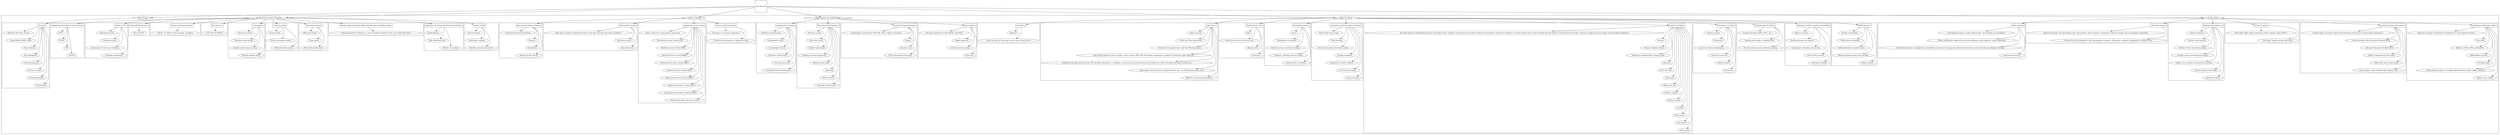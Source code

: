 digraph {
	graph [compound=true];
	node [fillcolor=blue];
	subgraph "cluster_Data Security" {
		subgraph "cluster_Basic concepts" {
			"cluster_Basic concepts"	[label="Basic concepts",
				shape=box];
			"Basic concepts_Encryption/decryption, sender authentication, data integrity, non-repudiation"	[label="Encryption/decryption, sender authentication, data integrity, non-repudiation"];
			"cluster_Basic concepts" -> "Basic concepts_Encryption/decryption, sender authentication, data integrity, non-repudiation"	[minlen=1];
			"Basic concepts_Attack classification (ciphertext-only, known plaintext, chosen plaintext, chosen ciphertext)"	[label="Attack classification (ciphertext-only, known plaintext, chosen plaintext, chosen ciphertext)"];
			"cluster_Basic concepts" -> "Basic concepts_Attack classification (ciphertext-only, known plaintext, chosen plaintext, chosen ciphertext)"	[minlen=2];
			"Basic concepts_Secret key (symmetric), cryptography and publickey (asymmetric) cryptography, Information-theoretic security (one-time \
pad, Shannon Theorem)"	[label="Secret key (symmetric), cryptography and publickey (asymmetric) cryptography, Information-theoretic security (one-time pad, Shannon \
Theorem)"];
			"cluster_Basic concepts" -> "Basic concepts_Secret key (symmetric), cryptography and publickey (asymmetric) cryptography, Information-theoretic security (one-time \
pad, Shannon Theorem)"	[minlen=3];
			"Basic concepts_Computational security"	[label="Computational security"];
			"cluster_Basic concepts" -> "Basic concepts_Computational security"	[minlen=4];
		}
		subgraph "cluster_Advanced concepts" {
			"cluster_Advanced concepts"	[label="Advanced concepts",
				shape=box];
			"Advanced concepts_Advanced protocols- Zero-knowledge proofs, and protocols, Secret sharing, Commitment, Oblivious transfer, Secure \
multiparty computation"	[label="Advanced protocols- Zero-knowledge proofs, and protocols, Secret sharing, Commitment, Oblivious transfer, Secure multiparty computation"];
			"cluster_Advanced concepts" -> "Advanced concepts_Advanced protocols- Zero-knowledge proofs, and protocols, Secret sharing, Commitment, Oblivious transfer, Secure \
multiparty computation"	[minlen=1];
			"Advanced concepts_Advanced recent developments- fully homomorphic encryption, obfuscation, quantum cryptography, and KLJN scheme"	[label="Advanced recent developments- fully homomorphic encryption, obfuscation, quantum cryptography, and KLJN scheme"];
			"cluster_Advanced concepts" -> "Advanced concepts_Advanced recent developments- fully homomorphic encryption, obfuscation, quantum cryptography, and KLJN scheme"	[minlen=2];
		}
		subgraph "cluster_Mathematical background" {
			"cluster_Mathematical background"	[label="Mathematical background",
				shape=box];
			"Mathematical background_Modular arithmetic"	[label="Modular arithmetic"];
			"cluster_Mathematical background" -> "Mathematical background_Modular arithmetic"	[minlen=1];
			"Mathematical background_Fermat, Euler theorems"	[label="Fermat, Euler theorems"];
			"cluster_Mathematical background" -> "Mathematical background_Fermat, Euler theorems"	[minlen=2];
			"Mathematical background_Primitive roots, discrete log problem"	[label="Primitive roots, discrete log problem"];
			"cluster_Mathematical background" -> "Mathematical background_Primitive roots, discrete log problem"	[minlen=3];
			"Mathematical background_Primality testing, factoring large integers"	[label="Primality testing, factoring large integers"];
			"cluster_Mathematical background" -> "Mathematical background_Primality testing, factoring large integers"	[minlen=4];
			"Mathematical background_Elliptic curves, lattices and hard lattice problems"	[label="Elliptic curves, lattices and hard lattice problems"];
			"cluster_Mathematical background" -> "Mathematical background_Elliptic curves, lattices and hard lattice problems"	[minlen=5];
			"Mathematical background_Abstract algebra, finite fields"	[label="Abstract algebra, finite fields"];
			"cluster_Mathematical background" -> "Mathematical background_Abstract algebra, finite fields"	[minlen=6];
			"Mathematical background_Information theory"	[label="Information theory"];
			"cluster_Mathematical background" -> "Mathematical background_Information theory"	[minlen=7];
		}
		subgraph "cluster_Historical ciphers" {
			"cluster_Historical ciphers"	[label="Historical ciphers",
				shape=box];
			"Historical ciphers_Shift cipher, affine cipher, substitution cipher, Vigenere cipher, ROT-13"	[label="Shift cipher, affine cipher, substitution cipher, Vigenere cipher, ROT-13"];
			"cluster_Historical ciphers" -> "Historical ciphers_Shift cipher, affine cipher, substitution cipher, Vigenere cipher, ROT-13"	[minlen=1];
			"Historical ciphers_Hill cipher, Enigma machine, and others"	[label="Hill cipher, Enigma machine, and others"];
			"cluster_Historical ciphers" -> "Historical ciphers_Hill cipher, Enigma machine, and others"	[minlen=2];
		}
		subgraph "cluster_Symmetric (private key) ciphers" {
			"cluster_Symmetric (private key) ciphers"	[label="Symmetric (private key) ciphers",
				shape=box];
			"Symmetric (private key) ciphers_B block ciphers and stream ciphers (pseudorandom permutations, pseudo-random generators)"	[label="B block ciphers and stream ciphers (pseudorandom permutations, pseudo-random generators)"];
			"cluster_Symmetric (private key) ciphers" -> "Symmetric (private key) ciphers_B block ciphers and stream ciphers (pseudorandom permutations, pseudo-random generators)"	[minlen=1];
			"Symmetric (private key) ciphers_Feistel networks, Data Encryption Standard (DES)"	[label="Feistel networks, Data Encryption Standard (DES)"];
			"cluster_Symmetric (private key) ciphers" -> "Symmetric (private key) ciphers_Feistel networks, Data Encryption Standard (DES)"	[minlen=2];
			"Symmetric (private key) ciphers_Advanced Encryption Standard (AES)"	[label="Advanced Encryption Standard (AES)"];
			"cluster_Symmetric (private key) ciphers" -> "Symmetric (private key) ciphers_Advanced Encryption Standard (AES)"	[minlen=3];
			"Symmetric (private key) ciphers_Modes of operation for block ciphers"	[label="Modes of operation for block ciphers"];
			"cluster_Symmetric (private key) ciphers" -> "Symmetric (private key) ciphers_Modes of operation for block ciphers"	[minlen=4];
			"Symmetric (private key) ciphers_Differential attack, linear attack"	[label="Differential attack, linear attack"];
			"cluster_Symmetric (private key) ciphers" -> "Symmetric (private key) ciphers_Differential attack, linear attack"	[minlen=5];
			"Symmetric (private key) ciphers_Stream ciphers, linear feedback shift registers, RC4"	[label="Stream ciphers, linear feedback shift registers, RC4"];
			"cluster_Symmetric (private key) ciphers" -> "Symmetric (private key) ciphers_Stream ciphers, linear feedback shift registers, RC4"	[minlen=6];
		}
		subgraph "cluster_Asymmetric (public-key) ciphers" {
			"cluster_Asymmetric (public-key) ciphers"	[label="Asymmetric (public-key) ciphers",
				shape=box];
			"Asymmetric (public-key) ciphers_Theoretical concepts (Computational complexity, one-way trapdoor functions)"	[label="Theoretical concepts (Computational complexity, one-way trapdoor functions)"];
			"cluster_Asymmetric (public-key) ciphers" -> "Asymmetric (public-key) ciphers_Theoretical concepts (Computational complexity, one-way trapdoor functions)"	[minlen=1];
			"Asymmetric (public-key) ciphers_Naive RSA"	[label="Naive RSA"];
			"cluster_Asymmetric (public-key) ciphers" -> "Asymmetric (public-key) ciphers_Naive RSA"	[minlen=2];
			"Asymmetric (public-key) ciphers_Weakness of Naive RSA, padded RSA"	[label="Weakness of Naive RSA, padded RSA"];
			"cluster_Asymmetric (public-key) ciphers" -> "Asymmetric (public-key) ciphers_Weakness of Naive RSA, padded RSA"	[minlen=3];
			"Asymmetric (public-key) ciphers_Diffie-Hellman protocol"	[label="Diffie-Hellman protocol"];
			"cluster_Asymmetric (public-key) ciphers" -> "Asymmetric (public-key) ciphers_Diffie-Hellman protocol"	[minlen=4];
			"Asymmetric (public-key) ciphers_El Gamal cipher"	[label="El Gamal cipher"];
			"cluster_Asymmetric (public-key) ciphers" -> "Asymmetric (public-key) ciphers_El Gamal cipher"	[minlen=5];
			"Asymmetric (public-key) ciphers_Other public-key ciphers, including GoldwasserMicali, Rabin, Paillier, McEliece"	[label="Other public-key ciphers, including GoldwasserMicali, Rabin, Paillier, McEliece"];
			"cluster_Asymmetric (public-key) ciphers" -> "Asymmetric (public-key) ciphers_Other public-key ciphers, including GoldwasserMicali, Rabin, Paillier, McEliece"	[minlen=6];
			"Asymmetric (public-key) ciphers_Elliptic curves ciphers"	[label="Elliptic curves ciphers"];
			"cluster_Asymmetric (public-key) ciphers" -> "Asymmetric (public-key) ciphers_Elliptic curves ciphers"	[minlen=7];
		}
		subgraph cluster_Introduction {
			cluster_Introduction	[label=Introduction,
				shape=box];
			Introduction_Definition	[label=Definition];
			cluster_Introduction -> Introduction_Definition	[minlen=1];
			"Introduction_Limits and types of tools (open source versus closed source)"	[label="Limits and types of tools (open source versus closed source)"];
			cluster_Introduction -> "Introduction_Limits and types of tools (open source versus closed source)"	[minlen=2];
		}
		subgraph "cluster_Legal Issues" {
			"cluster_Legal Issues"	[label="Legal Issues",
				shape=box];
			"Legal Issues_Right to privacy"	[label="Right to privacy"];
			"cluster_Legal Issues" -> "Legal Issues_Right to privacy"	[minlen=1];
			"Legal Issues_Fourth and Fifth Amendments"	[label="Fourth and Fifth Amendments"];
			"cluster_Legal Issues" -> "Legal Issues_Fourth and Fifth Amendments"	[minlen=2];
			"Legal Issues_Protection of encryption keys under the Fifth Amendment"	[label="Protection of encryption keys under the Fifth Amendment"];
			"cluster_Legal Issues" -> "Legal Issues_Protection of encryption keys under the Fifth Amendment"	[minlen=3];
			"Legal Issues_Types of legal authority (owner consent, search warrant, FISA, Title III (wiretap), abandonment, exigent circumstances, \
plain sight, etc.)"	[label="Types of legal authority (owner consent, search warrant, FISA, Title III (wiretap), abandonment, exigent circumstances, plain sight, \
etc.)"];
			"cluster_Legal Issues" -> "Legal Issues_Types of legal authority (owner consent, search warrant, FISA, Title III (wiretap), abandonment, exigent circumstances, \
plain sight, etc.)"	[minlen=4];
			"Legal Issues_Protection from legal processes (e.g., ISP subscriber information via subpoena, e-mail server transactional data from \
2703(d) court order, full content via search warrant, etc.)"	[label="Protection from legal processes (e.g., ISP subscriber information via subpoena, e-mail server transactional data from 2703(d) court \
order, full content via search warrant, etc.)"];
			"cluster_Legal Issues" -> "Legal Issues_Protection from legal processes (e.g., ISP subscriber information via subpoena, e-mail server transactional data from \
2703(d) court order, full content via search warrant, etc.)"	[minlen=5];
			"Legal Issues_Legal request for preservation of digital evidence (e.g., via 2703(f) preservation letter)"	[label="Legal request for preservation of digital evidence (e.g., via 2703(f) preservation letter)"];
			"cluster_Legal Issues" -> "Legal Issues_Legal request for preservation of digital evidence (e.g., via 2703(f) preservation letter)"	[minlen=6];
			"Legal Issues_Affidavits, testimony and testifying"	[label="Affidavits, testimony and testifying"];
			"cluster_Legal Issues" -> "Legal Issues_Affidavits, testimony and testifying"	[minlen=7];
		}
		subgraph "cluster_Digital forensic tools" {
			"cluster_Digital forensic tools"	[label="Digital forensic tools",
				shape=box];
			"Digital forensic tools_Types"	[label=Types];
			"cluster_Digital forensic tools" -> "Digital forensic tools_Types"	[minlen=1];
			"Digital forensic tools_Artifact-focused versus all-in-one tools"	[label="Artifact-focused versus all-in-one tools"];
			"cluster_Digital forensic tools" -> "Digital forensic tools_Artifact-focused versus all-in-one tools"	[minlen=2];
			"Digital forensic tools_Requirements"	[label=Requirements];
			"cluster_Digital forensic tools" -> "Digital forensic tools_Requirements"	[minlen=3];
			"Digital forensic tools_Limitations"	[label=Limitations];
			"cluster_Digital forensic tools" -> "Digital forensic tools_Limitations"	[minlen=4];
		}
		subgraph "cluster_Investigatory process" {
			"cluster_Investigatory process"	[label="Investigatory process",
				shape=box];
			"Investigatory process_Alerts"	[label=Alerts];
			"cluster_Investigatory process" -> "Investigatory process_Alerts"	[minlen=1];
			"Investigatory process_Identification of evidence"	[label="Identification of evidence"];
			"cluster_Investigatory process" -> "Investigatory process_Identification of evidence"	[minlen=2];
			"Investigatory process_Collection and preservation of evidence"	[label="Collection and preservation of evidence"];
			"cluster_Investigatory process" -> "Investigatory process_Collection and preservation of evidence"	[minlen=3];
			"Investigatory process_Timelines, reporting, chain of custody"	[label="Timelines, reporting, chain of custody"];
			"cluster_Investigatory process" -> "Investigatory process_Timelines, reporting, chain of custody"	[minlen=4];
			"Investigatory process_Authentication of evidence"	[label="Authentication of evidence"];
			"cluster_Investigatory process" -> "Investigatory process_Authentication of evidence"	[minlen=5];
		}
		subgraph "cluster_Acquisition and preservation of evidence" {
			"cluster_Acquisition and preservation of evidence"	[label="Acquisition and preservation of evidence",
				shape=box];
			"Acquisition and preservation of evidence_Pull-the-plug versus triage"	[label="Pull-the-plug versus triage"];
			"cluster_Acquisition and preservation of evidence" -> "Acquisition and preservation of evidence_Pull-the-plug versus triage"	[minlen=1];
			"Acquisition and preservation of evidence_Write-blocking"	[label="Write-blocking"];
			"cluster_Acquisition and preservation of evidence" -> "Acquisition and preservation of evidence_Write-blocking"	[minlen=2];
			"Acquisition and preservation of evidence_Forensically-prepared destination media"	[label="Forensically-prepared destination media"];
			"cluster_Acquisition and preservation of evidence" -> "Acquisition and preservation of evidence_Forensically-prepared destination media"	[minlen=3];
			"Acquisition and preservation of evidence_Imaging procedures"	[label="Imaging procedures"];
			"cluster_Acquisition and preservation of evidence" -> "Acquisition and preservation of evidence_Imaging procedures"	[minlen=4];
			"Acquisition and preservation of evidence_Acquisition of volatile evidence"	[label="Acquisition of volatile evidence"];
			"cluster_Acquisition and preservation of evidence" -> "Acquisition and preservation of evidence_Acquisition of volatile evidence"	[minlen=5];
			"Acquisition and preservation of evidence_Live forensics analysis"	[label="Live forensics analysis"];
			"cluster_Acquisition and preservation of evidence" -> "Acquisition and preservation of evidence_Live forensics analysis"	[minlen=6];
			"Acquisition and preservation of evidence_Chain of custody"	[label="Chain of custody"];
			"cluster_Acquisition and preservation of evidence" -> "Acquisition and preservation of evidence_Chain of custody"	[minlen=7];
		}
		subgraph "cluster_Analysis of evidence" {
			"cluster_Analysis of evidence"	[label="Analysis of evidence",
				shape=box];
			"Analysis of evidence_This topic focuses on knowledge (awareness the artifact exists), attributes (components and possible variations \
of the artifact), origin/cause (emphasis on why the artifact exists), discoverability (how the artifact is located/viewed with tools), \
relevance (significance in the context of the specific investigation)"	[label="This topic focuses on knowledge (awareness the artifact exists), attributes (components and possible variations of the artifact), \
origin/cause (emphasis on why the artifact exists), discoverability (how the artifact is located/viewed with tools), relevance (\
significance in the context of the specific investigation)"];
			"cluster_Analysis of evidence" -> "Analysis of evidence_This topic focuses on knowledge (awareness the artifact exists), attributes (components and possible variations \
of the artifact), origin/cause (emphasis on why the artifact exists), discoverability (how the artifact is located/viewed with tools), \
relevance (significance in the context of the specific investigation)"	[minlen=1];
			"Analysis of evidence_Includes-"	[label="Includes-"];
			"cluster_Analysis of evidence" -> "Analysis of evidence_Includes-"	[minlen=2];
			"Analysis of evidence_Sources of digital evidence"	[label="Sources of digital evidence"];
			"cluster_Analysis of evidence" -> "Analysis of evidence_Sources of digital evidence"	[minlen=3];
			"Analysis of evidence_Deleted and undeleted files, temporary files"	[label="Deleted and undeleted files, temporary files"];
			"cluster_Analysis of evidence" -> "Analysis of evidence_Deleted and undeleted files, temporary files"	[minlen=4];
			"Analysis of evidence_Metadata"	[label=Metadata];
			"cluster_Analysis of evidence" -> "Analysis of evidence_Metadata"	[minlen=5];
			"Analysis of evidence_Print spool files"	[label="Print spool files"];
			"cluster_Analysis of evidence" -> "Analysis of evidence_Print spool files"	[minlen=6];
			"Analysis of evidence_Slack space"	[label="Slack space"];
			"cluster_Analysis of evidence" -> "Analysis of evidence_Slack space"	[minlen=7];
			"Analysis of evidence_Hibernation files"	[label="Hibernation files"];
			"cluster_Analysis of evidence" -> "Analysis of evidence_Hibernation files"	[minlen=8];
			"Analysis of evidence_Windows registry"	[label="Windows registry"];
			"cluster_Analysis of evidence" -> "Analysis of evidence_Windows registry"	[minlen=9];
			"Analysis of evidence_Browser history"	[label="Browser history"];
			"cluster_Analysis of evidence" -> "Analysis of evidence_Browser history"	[minlen=10];
			"Analysis of evidence_Log files"	[label="Log files"];
			"cluster_Analysis of evidence" -> "Analysis of evidence_Log files"	[minlen=11];
			"Analysis of evidence_File systems"	[label="File systems"];
			"cluster_Analysis of evidence" -> "Analysis of evidence_File systems"	[minlen=12];
			"Analysis of evidence_File recovery"	[label="File recovery"];
			"cluster_Analysis of evidence" -> "Analysis of evidence_File recovery"	[minlen=13];
			"Analysis of evidence_File carving"	[label="File carving"];
			"cluster_Analysis of evidence" -> "Analysis of evidence_File carving"	[minlen=14];
		}
		subgraph "cluster_Presentation of results" {
			"cluster_Presentation of results"	[label="Presentation of results",
				shape=box];
			"Presentation of results_Timeline analysis"	[label="Timeline analysis"];
			"cluster_Presentation of results" -> "Presentation of results_Timeline analysis"	[minlen=1];
			"Presentation of results_Attribution"	[label=Attribution];
			"cluster_Presentation of results" -> "Presentation of results_Attribution"	[minlen=2];
			"Presentation of results_Lay versus technical explanations"	[label="Lay versus technical explanations"];
			"cluster_Presentation of results" -> "Presentation of results_Lay versus technical explanations"	[minlen=3];
			"Presentation of results_Executive summaries"	[label="Executive summaries"];
			"cluster_Presentation of results" -> "Presentation of results_Executive summaries"	[minlen=4];
			"Presentation of results_Detailed reports"	[label="Detailed reports"];
			"cluster_Presentation of results" -> "Presentation of results_Detailed reports"	[minlen=5];
			"Presentation of results_Limitations"	[label=Limitations];
			"cluster_Presentation of results" -> "Presentation of results_Limitations"	[minlen=6];
		}
		subgraph "cluster_Authentication of evidence" {
			"cluster_Authentication of evidence"	[label="Authentication of evidence",
				shape=box];
			"Authentication of evidence_Hashing algorithms (MD5, SHA-1, etc.)"	[label="Hashing algorithms (MD5, SHA-1, etc.)"];
			"cluster_Authentication of evidence" -> "Authentication of evidence_Hashing algorithms (MD5, SHA-1, etc.)"	[minlen=1];
			"Authentication of evidence_Hashing entire media vs individual files"	[label="Hashing entire media vs individual files"];
			"cluster_Authentication of evidence" -> "Authentication of evidence_Hashing entire media vs individual files"	[minlen=2];
			"Authentication of evidence_Pre-exam and post-exam verification hashing"	[label="Pre-exam and post-exam verification hashing"];
			"cluster_Authentication of evidence" -> "Authentication of evidence_Pre-exam and post-exam verification hashing"	[minlen=3];
		}
		subgraph "cluster_Reporting, incident response and handling" {
			"cluster_Reporting, incident response and handling"	[label="Reporting, incident response and handling",
				shape=box];
			"Reporting, incident response and handling_Report structures"	[label="Report structures"];
			"cluster_Reporting, incident response and handling" -> "Reporting, incident response and handling_Report structures"	[minlen=1];
			"Reporting, incident response and handling_Incident detection and analysis"	[label="Incident detection and analysis"];
			"cluster_Reporting, incident response and handling" -> "Reporting, incident response and handling_Incident detection and analysis"	[minlen=2];
			"Reporting, incident response and handling_Containment, eradication and recovery"	[label="Containment, eradication and recovery"];
			"cluster_Reporting, incident response and handling" -> "Reporting, incident response and handling_Containment, eradication and recovery"	[minlen=3];
			"Reporting, incident response and handling_Post-incident activities"	[label="Post-incident activities"];
			"cluster_Reporting, incident response and handling" -> "Reporting, incident response and handling_Post-incident activities"	[minlen=4];
			"Reporting, incident response and handling_Information sharing"	[label="Information sharing"];
			"cluster_Reporting, incident response and handling" -> "Reporting, incident response and handling_Information sharing"	[minlen=5];
		}
		subgraph "cluster_Mobile forensics" {
			"cluster_Mobile forensics"	[label="Mobile forensics",
				shape=box];
			"Mobile forensics_Wireless technologies"	[label="Wireless technologies"];
			"cluster_Mobile forensics" -> "Mobile forensics_Wireless technologies"	[minlen=1];
			"Mobile forensics_Mobile device technology"	[label="Mobile device technology"];
			"cluster_Mobile forensics" -> "Mobile forensics_Mobile device technology"	[minlen=2];
			"Mobile forensics_Collection/Isolation of mobile device"	[label="Collection/Isolation of mobile device"];
			"cluster_Mobile forensics" -> "Mobile forensics_Collection/Isolation of mobile device"	[minlen=3];
			"Mobile forensics_Mobile operating systems (OS) and Apps"	[label="Mobile operating systems (OS) and Apps"];
			"cluster_Mobile forensics" -> "Mobile forensics_Mobile operating systems (OS) and Apps"	[minlen=4];
			"Mobile forensics_Mobile artifacts"	[label="Mobile artifacts"];
			"cluster_Mobile forensics" -> "Mobile forensics_Mobile artifacts"	[minlen=5];
		}
		subgraph "cluster_Data leak prevention techniques" {
			"cluster_Data leak prevention techniques"	[label="Data leak prevention techniques",
				shape=box];
			"Data leak prevention techniques_Controlling authorized boundaries"	[label="Controlling authorized boundaries"];
			"cluster_Data leak prevention techniques" -> "Data leak prevention techniques_Controlling authorized boundaries"	[minlen=1];
			"Data leak prevention techniques_Channels"	[label=Channels];
			"cluster_Data leak prevention techniques" -> "Data leak prevention techniques_Channels"	[minlen=2];
			"Data leak prevention techniques_Destinations"	[label=Destinations];
			"cluster_Data leak prevention techniques" -> "Data leak prevention techniques_Destinations"	[minlen=3];
			"Data leak prevention techniques_Methods of data sharing"	[label="Methods of data sharing"];
			"cluster_Data leak prevention techniques" -> "Data leak prevention techniques_Methods of data sharing"	[minlen=4];
		}
		subgraph "cluster_Application and transport layer protocols" {
			"cluster_Application and transport layer protocols"	[label="Application and transport layer protocols",
				shape=box];
			"Application and transport layer protocols_HTTP"	[label=HTTP];
			"cluster_Application and transport layer protocols" -> "Application and transport layer protocols_HTTP"	[minlen=1];
			"Application and transport layer protocols_HTTPS"	[label=HTTPS];
			"cluster_Application and transport layer protocols" -> "Application and transport layer protocols_HTTPS"	[minlen=2];
			"Application and transport layer protocols_SSH"	[label=SSH];
			"cluster_Application and transport layer protocols" -> "Application and transport layer protocols_SSH"	[minlen=3];
			"Application and transport layer protocols_SSL/TLS"	[label="SSL/TLS"];
			"cluster_Application and transport layer protocols" -> "Application and transport layer protocols_SSL/TLS"	[minlen=4];
		}
		subgraph "cluster_Attacks on TLS" {
			"cluster_Attacks on TLS"	[label="Attacks on TLS",
				shape=box];
			"Attacks on TLS_Downgrade attacks"	[label="Downgrade attacks"];
			"cluster_Attacks on TLS" -> "Attacks on TLS_Downgrade attacks"	[minlen=1];
			"Attacks on TLS_Certificate forgery"	[label="Certificate forgery"];
			"cluster_Attacks on TLS" -> "Attacks on TLS_Certificate forgery"	[minlen=2];
			"Attacks on TLS_Implications of stolen root certificates"	[label="Implications of stolen root certificates"];
			"cluster_Attacks on TLS" -> "Attacks on TLS_Implications of stolen root certificates"	[minlen=3];
			"Attacks on TLS_Certificate transparency"	[label="Certificate transparency"];
			"cluster_Attacks on TLS" -> "Attacks on TLS_Certificate transparency"	[minlen=4];
		}
		subgraph "cluster_Internet/Network layer" {
			"cluster_Internet/Network layer"	[label="Internet/Network layer",
				shape=box];
			"Internet/Network layer_IPsec and VPN"	[label="IPsec and VPN"];
			"cluster_Internet/Network layer" -> "Internet/Network layer_IPsec and VPN"	[minlen=1];
		}
		subgraph "cluster_Privacy preserving protocols" {
			"cluster_Privacy preserving protocols"	[label="Privacy preserving protocols",
				shape=box];
			"Privacy preserving protocols_Mixnet, Tor, Off-the-record message, and Signal"	[label="Mixnet, Tor, Off-the-record message, and Signal"];
			"cluster_Privacy preserving protocols" -> "Privacy preserving protocols_Mixnet, Tor, Off-the-record message, and Signal"	[minlen=1];
		}
		subgraph "cluster_Data link layer" {
			"cluster_Data link layer"	[label="Data link layer",
				shape=box];
			"Data link layer_L2TP, PPP and RADIUS"	[label="L2TP, PPP and RADIUS"];
			"cluster_Data link layer" -> "Data link layer_L2TP, PPP and RADIUS"	[minlen=1];
		}
		subgraph cluster_Cryptanalysis {
			cluster_Cryptanalysis	[label=Cryptanalysis,
				shape=box];
			"Cryptanalysis_Brute-force attack"	[label="Brute-force attack"];
			cluster_Cryptanalysis -> "Cryptanalysis_Brute-force attack"	[minlen=1];
			"Cryptanalysis_Frequency-based attacks"	[label="Frequency-based attacks"];
			cluster_Cryptanalysis -> "Cryptanalysis_Frequency-based attacks"	[minlen=2];
			"Cryptanalysis_Attacks on the Enigma machine"	[label="Attacks on the Enigma machine"];
			cluster_Cryptanalysis -> "Cryptanalysis_Attacks on the Enigma machine"	[minlen=3];
			"Cryptanalysis_Birthday-paradox attack"	[label="Birthday-paradox attack"];
			cluster_Cryptanalysis -> "Cryptanalysis_Birthday-paradox attack"	[minlen=4];
		}
		subgraph "cluster_Classical attacks" {
			"cluster_Classical attacks"	[label="Classical attacks",
				shape=box];
			"Classical attacks_Timing attacks"	[label="Timing attacks"];
			"cluster_Classical attacks" -> "Classical attacks_Timing attacks"	[minlen=1];
			"Classical attacks_Power-consumption attacks"	[label="Power-consumption attacks"];
			"cluster_Classical attacks" -> "Classical attacks_Power-consumption attacks"	[minlen=2];
			"Classical attacks_Differential fault analysis"	[label="Differential fault analysis"];
			"cluster_Classical attacks" -> "Classical attacks_Differential fault analysis"	[minlen=3];
		}
		subgraph "cluster_Side-channel attacks" {
			"cluster_Side-channel attacks"	[label="Side-channel attacks",
				shape=box];
			"Side-channel attacks_Differential attack"	[label="Differential attack"];
			"cluster_Side-channel attacks" -> "Side-channel attacks_Differential attack"	[minlen=1];
			"Side-channel attacks_Linear attack"	[label="Linear attack"];
			"cluster_Side-channel attacks" -> "Side-channel attacks_Linear attack"	[minlen=2];
			"Side-channel attacks_Meet-in-the-middle attack"	[label="Meet-in-the-middle attack"];
			"cluster_Side-channel attacks" -> "Side-channel attacks_Meet-in-the-middle attack"	[minlen=3];
		}
		subgraph "cluster_Attacks against privatekey ciphers Attacks against publickey ciphers" {
			"cluster_Attacks against privatekey ciphers Attacks against publickey ciphers"	[label="Attacks against privatekey ciphers Attacks against publickey ciphers",
				shape=box];
			"Attacks against privatekey ciphers Attacks against publickey ciphers_Factoring algorithms (Pollard’s p-1 and rho methods, quadratic \
sieve, and number field sieve)"	[label="Factoring algorithms (Pollard’s p-1 and rho methods, quadratic sieve, and number field sieve)"];
			"cluster_Attacks against privatekey ciphers Attacks against publickey ciphers" -> "Attacks against privatekey ciphers Attacks against publickey ciphers_Factoring algorithms (Pollard’s p-1 and rho methods, quadratic \
sieve, and number field sieve)"	[minlen=1];
		}
		subgraph "cluster_Algorithms for solving the Discrete Log Problem" {
			"cluster_Algorithms for solving the Discrete Log Problem"	[label="Algorithms for solving the Discrete Log Problem",
				shape=box];
			"Algorithms for solving the Discrete Log Problem_Pohlig-Hellman"	[label="Pohlig-Hellman"];
			"cluster_Algorithms for solving the Discrete Log Problem" -> "Algorithms for solving the Discrete Log Problem_Pohlig-Hellman"	[minlen=1];
			"Algorithms for solving the Discrete Log Problem_Baby Step/Giant Step"	[label="Baby Step/Giant Step"];
			"cluster_Algorithms for solving the Discrete Log Problem" -> "Algorithms for solving the Discrete Log Problem_Baby Step/Giant Step"	[minlen=2];
			"Algorithms for solving the Discrete Log Problem_Pollard’s rho method"	[label="Pollard’s rho method"];
			"cluster_Algorithms for solving the Discrete Log Problem" -> "Algorithms for solving the Discrete Log Problem_Pollard’s rho method"	[minlen=3];
		}
		subgraph "cluster_Attacks on RSA" {
			"cluster_Attacks on RSA"	[label="Attacks on RSA",
				shape=box];
			"Attacks on RSA_Shared modulus"	[label="Shared modulus"];
			"cluster_Attacks on RSA" -> "Attacks on RSA_Shared modulus"	[minlen=1];
			"Attacks on RSA_Small public exponent"	[label="Small public exponent"];
			"cluster_Attacks on RSA" -> "Attacks on RSA_Small public exponent"	[minlen=2];
			"Attacks on RSA_Partially exposed prime factors"	[label="Partially exposed prime factors"];
			"cluster_Attacks on RSA" -> "Attacks on RSA_Partially exposed prime factors"	[minlen=3];
		}
		subgraph cluster_Overview {
			cluster_Overview	[label=Overview,
				shape=box];
			"Overview_Definitions (Brandeis, Solove)"	[label="Definitions (Brandeis, Solove)"];
			cluster_Overview -> "Overview_Definitions (Brandeis, Solove)"	[minlen=1];
			"Overview_Legal (HIPAA, FERPA, GLBA)"	[label="Legal (HIPAA, FERPA, GLBA)"];
			cluster_Overview -> "Overview_Legal (HIPAA, FERPA, GLBA)"	[minlen=2];
			"Overview_Data collection"	[label="Data collection"];
			cluster_Overview -> "Overview_Data collection"	[minlen=3];
			"Overview_Data aggregation"	[label="Data aggregation"];
			cluster_Overview -> "Overview_Data aggregation"	[minlen=4];
			"Overview_Data dissemination"	[label="Data dissemination"];
			cluster_Overview -> "Overview_Data dissemination"	[minlen=5];
			"Overview_Privacy invasions"	[label="Privacy invasions"];
			cluster_Overview -> "Overview_Privacy invasions"	[minlen=6];
			"Overview_Social engineering"	[label="Social engineering"];
			cluster_Overview -> "Overview_Social engineering"	[minlen=7];
			"Overview_Social media"	[label="Social media"];
			cluster_Overview -> "Overview_Social media"	[minlen=8];
		}
		subgraph "cluster_Authentication strength" {
			"cluster_Authentication strength"	[label="Authentication strength",
				shape=box];
			"Authentication strength_Multifactor authentication"	[label="Multifactor authentication"];
			"cluster_Authentication strength" -> "Authentication strength_Multifactor authentication"	[minlen=1];
			"Authentication strength_Cryptographic tokens"	[label="Cryptographic tokens"];
			"cluster_Authentication strength" -> "Authentication strength_Cryptographic tokens"	[minlen=2];
			"Authentication strength_Cryptographic devices"	[label="Cryptographic devices"];
			"cluster_Authentication strength" -> "Authentication strength_Cryptographic devices"	[minlen=3];
			"Authentication strength_Biometric authentication"	[label="Biometric authentication"];
			"cluster_Authentication strength" -> "Authentication strength_Biometric authentication"	[minlen=4];
			"Authentication strength_One-time passwords"	[label="One-time passwords"];
			"cluster_Authentication strength" -> "Authentication strength_One-time passwords"	[minlen=5];
			"Authentication strength_Knowledge-based authentication"	[label="Knowledge-based authentication"];
			"cluster_Authentication strength" -> "Authentication strength_Knowledge-based authentication"	[minlen=6];
		}
		subgraph "cluster_Password attack techniques" {
			"cluster_Password attack techniques"	[label="Password attack techniques",
				shape=box];
			"Password attack techniques_Dictionary attack"	[label="Dictionary attack"];
			"cluster_Password attack techniques" -> "Password attack techniques_Dictionary attack"	[minlen=1];
			"Password attack techniques_Brute force attack"	[label="Brute force attack"];
			"cluster_Password attack techniques" -> "Password attack techniques_Brute force attack"	[minlen=2];
			"Password attack techniques_Rainbow table attack"	[label="Rainbow table attack"];
			"cluster_Password attack techniques" -> "Password attack techniques_Rainbow table attack"	[minlen=3];
			"Password attack techniques_Phishing and social engineering"	[label="Phishing and social engineering"];
			"cluster_Password attack techniques" -> "Password attack techniques_Phishing and social engineering"	[minlen=4];
			"Password attack techniques_Malware-based attack"	[label="Malware-based attack"];
			"cluster_Password attack techniques" -> "Password attack techniques_Malware-based attack"	[minlen=5];
			"Password attack techniques_Spidering"	[label=Spidering];
			"cluster_Password attack techniques" -> "Password attack techniques_Spidering"	[minlen=6];
			"Password attack techniques_Off-line analysis"	[label="Off-line analysis"];
			"cluster_Password attack techniques" -> "Password attack techniques_Off-line analysis"	[minlen=7];
			"Password attack techniques_Password cracking tools"	[label="Password cracking tools"];
			"cluster_Password attack techniques" -> "Password attack techniques_Password cracking tools"	[minlen=8];
		}
		subgraph "cluster_Password storage techniques" {
			"cluster_Password storage techniques"	[label="Password storage techniques",
				shape=box];
			"Password storage techniques_Cryptographic hash functions (SHA-256, SHA-3, collision resistance)"	[label="Cryptographic hash functions (SHA-256, SHA-3, collision resistance)"];
			"cluster_Password storage techniques" -> "Password storage techniques_Cryptographic hash functions (SHA-256, SHA-3, collision resistance)"	[minlen=1];
			"Password storage techniques_Salting"	[label=Salting];
			"cluster_Password storage techniques" -> "Password storage techniques_Salting"	[minlen=2];
			"Password storage techniques_Iteration count"	[label="Iteration count"];
			"cluster_Password storage techniques" -> "Password storage techniques_Iteration count"	[minlen=3];
			"Password storage techniques_Password-based key derivation"	[label="Password-based key derivation"];
			"cluster_Password storage techniques" -> "Password storage techniques_Password-based key derivation"	[minlen=4];
		}
		subgraph "cluster_Data integrity" {
			"cluster_Data integrity"	[label="Data integrity",
				shape=box];
			"Data integrity_Message authentication codes (HMAC, CBC-MAC)"	[label="Message authentication codes (HMAC, CBC-MAC)"];
			"cluster_Data integrity" -> "Data integrity_Message authentication codes (HMAC, CBC-MAC)"	[minlen=1];
			"Data integrity_Digital signatures"	[label="Digital signatures"];
			"cluster_Data integrity" -> "Data integrity_Digital signatures"	[minlen=2];
			"Data integrity_Authenticated encryption"	[label="Authenticated encryption"];
			"cluster_Data integrity" -> "Data integrity_Authenticated encryption"	[minlen=3];
			"Data integrity_Hash trees"	[label="Hash trees"];
			"cluster_Data integrity" -> "Data integrity_Hash trees"	[minlen=4];
		}
		subgraph "cluster_Physical data security" {
			"cluster_Physical data security"	[label="Physical data security",
				shape=box];
			"Physical data security_Data center security, including keyed access, man trips, key cards and video surveillance"	[label="Data center security, including keyed access, man trips, key cards and video surveillance"];
			"cluster_Physical data security" -> "Physical data security_Data center security, including keyed access, man trips, key cards and video surveillance"	[minlen=1];
			"Physical data security_Rack-level security"	[label="Rack-level security"];
			"cluster_Physical data security" -> "Physical data security_Rack-level security"	[minlen=2];
			"Physical data security_Data destruction"	[label="Data destruction"];
			"cluster_Physical data security" -> "Physical data security_Data destruction"	[minlen=3];
		}
		subgraph "cluster_Logical data access control" {
			"cluster_Logical data access control"	[label="Logical data access control",
				shape=box];
			"Logical data access control_Access control lists, group policies, passwords"	[label="Access control lists, group policies, passwords"];
			"cluster_Logical data access control" -> "Logical data access control_Access control lists, group policies, passwords"	[minlen=1];
			"Logical data access control_Discretionary Access Control (DAC)"	[label="Discretionary Access Control (DAC)"];
			"cluster_Logical data access control" -> "Logical data access control_Discretionary Access Control (DAC)"	[minlen=2];
			"Logical data access control_Mandatory Access Control (MAC)"	[label="Mandatory Access Control (MAC)"];
			"cluster_Logical data access control" -> "Logical data access control_Mandatory Access Control (MAC)"	[minlen=3];
			"Logical data access control_Role-based Access Control (RBAC)"	[label="Role-based Access Control (RBAC)"];
			"cluster_Logical data access control" -> "Logical data access control_Role-based Access Control (RBAC)"	[minlen=4];
			"Logical data access control_Attribute-based Access Control (ABAC)"	[label="Attribute-based Access Control (ABAC)"];
			"cluster_Logical data access control" -> "Logical data access control_Attribute-based Access Control (ABAC)"	[minlen=5];
			"Logical data access control_Rule-based Access Control (RAC)"	[label="Rule-based Access Control (RAC)"];
			"cluster_Logical data access control" -> "Logical data access control_Rule-based Access Control (RAC)"	[minlen=6];
			"Logical data access control_History-based Access Control (HBAC)"	[label="History-based Access Control (HBAC)"];
			"cluster_Logical data access control" -> "Logical data access control_History-based Access Control (HBAC)"	[minlen=7];
			"Logical data access control_Identity-based Access Control (IBAC)"	[label="Identity-based Access Control (IBAC)"];
			"cluster_Logical data access control" -> "Logical data access control_Identity-based Access Control (IBAC)"	[minlen=8];
			"Logical data access control_Organization-based Access Control (OrBAC)"	[label="Organization-based Access Control (OrBAC)"];
			"cluster_Logical data access control" -> "Logical data access control_Organization-based Access Control (OrBAC)"	[minlen=9];
			"Logical data access control_Federated identities and access control"	[label="Federated identities and access control"];
			"cluster_Logical data access control" -> "Logical data access control_Federated identities and access control"	[minlen=10];
		}
		subgraph "cluster_Secure architecture design" {
			"cluster_Secure architecture design"	[label="Secure architecture design",
				shape=box];
			"Secure architecture design_Principles of a security architecture"	[label="Principles of a security architecture"];
			"cluster_Secure architecture design" -> "Secure architecture design_Principles of a security architecture"	[minlen=1];
			"Secure architecture design_Protection of information in computer systems"	[label="Protection of information in computer systems"];
			"cluster_Secure architecture design" -> "Secure architecture design_Protection of information in computer systems"	[minlen=2];
		}
		cluster_Cryptography	[label=Cryptography,
			shape=diamond];
		cluster_Cryptography -> "cluster_Basic concepts";
		cluster_Cryptography -> "cluster_Advanced concepts";
		cluster_Cryptography -> "cluster_Mathematical background";
		cluster_Cryptography -> "cluster_Historical ciphers";
		cluster_Cryptography -> "cluster_Symmetric (private key) ciphers";
		cluster_Cryptography -> "cluster_Asymmetric (public-key) ciphers";
		"cluster_Digital Forensics"	[label="Digital Forensics",
			shape=diamond];
		"cluster_Digital Forensics" -> cluster_Introduction;
		"cluster_Digital Forensics" -> "cluster_Legal Issues";
		"cluster_Digital Forensics" -> "cluster_Digital forensic tools";
		"cluster_Digital Forensics" -> "cluster_Investigatory process";
		"cluster_Digital Forensics" -> "cluster_Acquisition and preservation of evidence";
		"cluster_Digital Forensics" -> "cluster_Analysis of evidence";
		"cluster_Digital Forensics" -> "cluster_Presentation of results";
		"cluster_Digital Forensics" -> "cluster_Authentication of evidence";
		"cluster_Digital Forensics" -> "cluster_Reporting, incident response and handling";
		"cluster_Digital Forensics" -> "cluster_Mobile forensics";
		"cluster_Data Integrity and Authentication"	[label="Data Integrity and Authentication",
			shape=diamond];
		"cluster_Data Integrity and Authentication" -> "cluster_Authentication strength";
		"cluster_Data Integrity and Authentication" -> "cluster_Password attack techniques";
		"cluster_Data Integrity and Authentication" -> "cluster_Password storage techniques";
		"cluster_Data Integrity and Authentication" -> "cluster_Data integrity";
		"cluster_Access Control"	[label="Access Control",
			shape=diamond];
		"cluster_Access Control" -> "cluster_Physical data security";
		"cluster_Access Control" -> "cluster_Logical data access control";
		"cluster_Access Control" -> "cluster_Secure architecture design";
		"cluster_Access Control" -> "cluster_Data leak prevention techniques";
		"cluster_Secure Communication Protocols"	[label="Secure Communication Protocols",
			shape=diamond];
		"cluster_Secure Communication Protocols" -> "cluster_Application and transport layer protocols";
		"cluster_Secure Communication Protocols" -> "cluster_Attacks on TLS";
		"cluster_Secure Communication Protocols" -> "cluster_Internet/Network layer";
		"cluster_Secure Communication Protocols" -> "cluster_Privacy preserving protocols";
		"cluster_Secure Communication Protocols" -> "cluster_Data link layer";
		"cluster_Secure Communication Protocols" -> cluster_Cryptanalysis;
		"cluster_Secure Communication Protocols" -> "cluster_Classical attacks";
		"cluster_Secure Communication Protocols" -> "cluster_Side-channel attacks";
		"cluster_Secure Communication Protocols" -> "cluster_Attacks against privatekey ciphers Attacks against publickey ciphers";
		"cluster_Secure Communication Protocols" -> "cluster_Algorithms for solving the Discrete Log Problem";
		"cluster_Secure Communication Protocols" -> "cluster_Attacks on RSA";
		"cluster_Data Privacy"	[label="Data Privacy",
			shape=diamond];
		"cluster_Data Privacy" -> cluster_Overview;
	}
	"Data Security"	[label="Data Security",
		shape=square];
	"Data Security" -> cluster_Cryptography;
	"Data Security" -> "cluster_Digital Forensics";
	"Data Security" -> "cluster_Data Integrity and Authentication";
	"Data Security" -> "cluster_Access Control";
	"Data Security" -> "cluster_Secure Communication Protocols";
	"Data Security" -> "cluster_Data Privacy";
}

